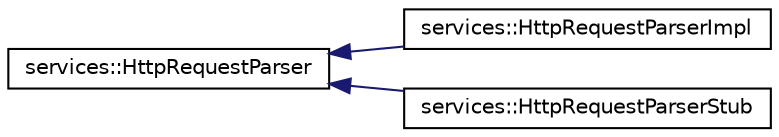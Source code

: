 digraph "Graphical Class Hierarchy"
{
 // INTERACTIVE_SVG=YES
  edge [fontname="Helvetica",fontsize="10",labelfontname="Helvetica",labelfontsize="10"];
  node [fontname="Helvetica",fontsize="10",shape=record];
  rankdir="LR";
  Node0 [label="services::HttpRequestParser",height=0.2,width=0.4,color="black", fillcolor="white", style="filled",URL="$db/d75/classservices_1_1_http_request_parser.html"];
  Node0 -> Node1 [dir="back",color="midnightblue",fontsize="10",style="solid",fontname="Helvetica"];
  Node1 [label="services::HttpRequestParserImpl",height=0.2,width=0.4,color="black", fillcolor="white", style="filled",URL="$d2/d29/classservices_1_1_http_request_parser_impl.html"];
  Node0 -> Node2 [dir="back",color="midnightblue",fontsize="10",style="solid",fontname="Helvetica"];
  Node2 [label="services::HttpRequestParserStub",height=0.2,width=0.4,color="black", fillcolor="white", style="filled",URL="$d5/d61/classservices_1_1_http_request_parser_stub.html"];
}
